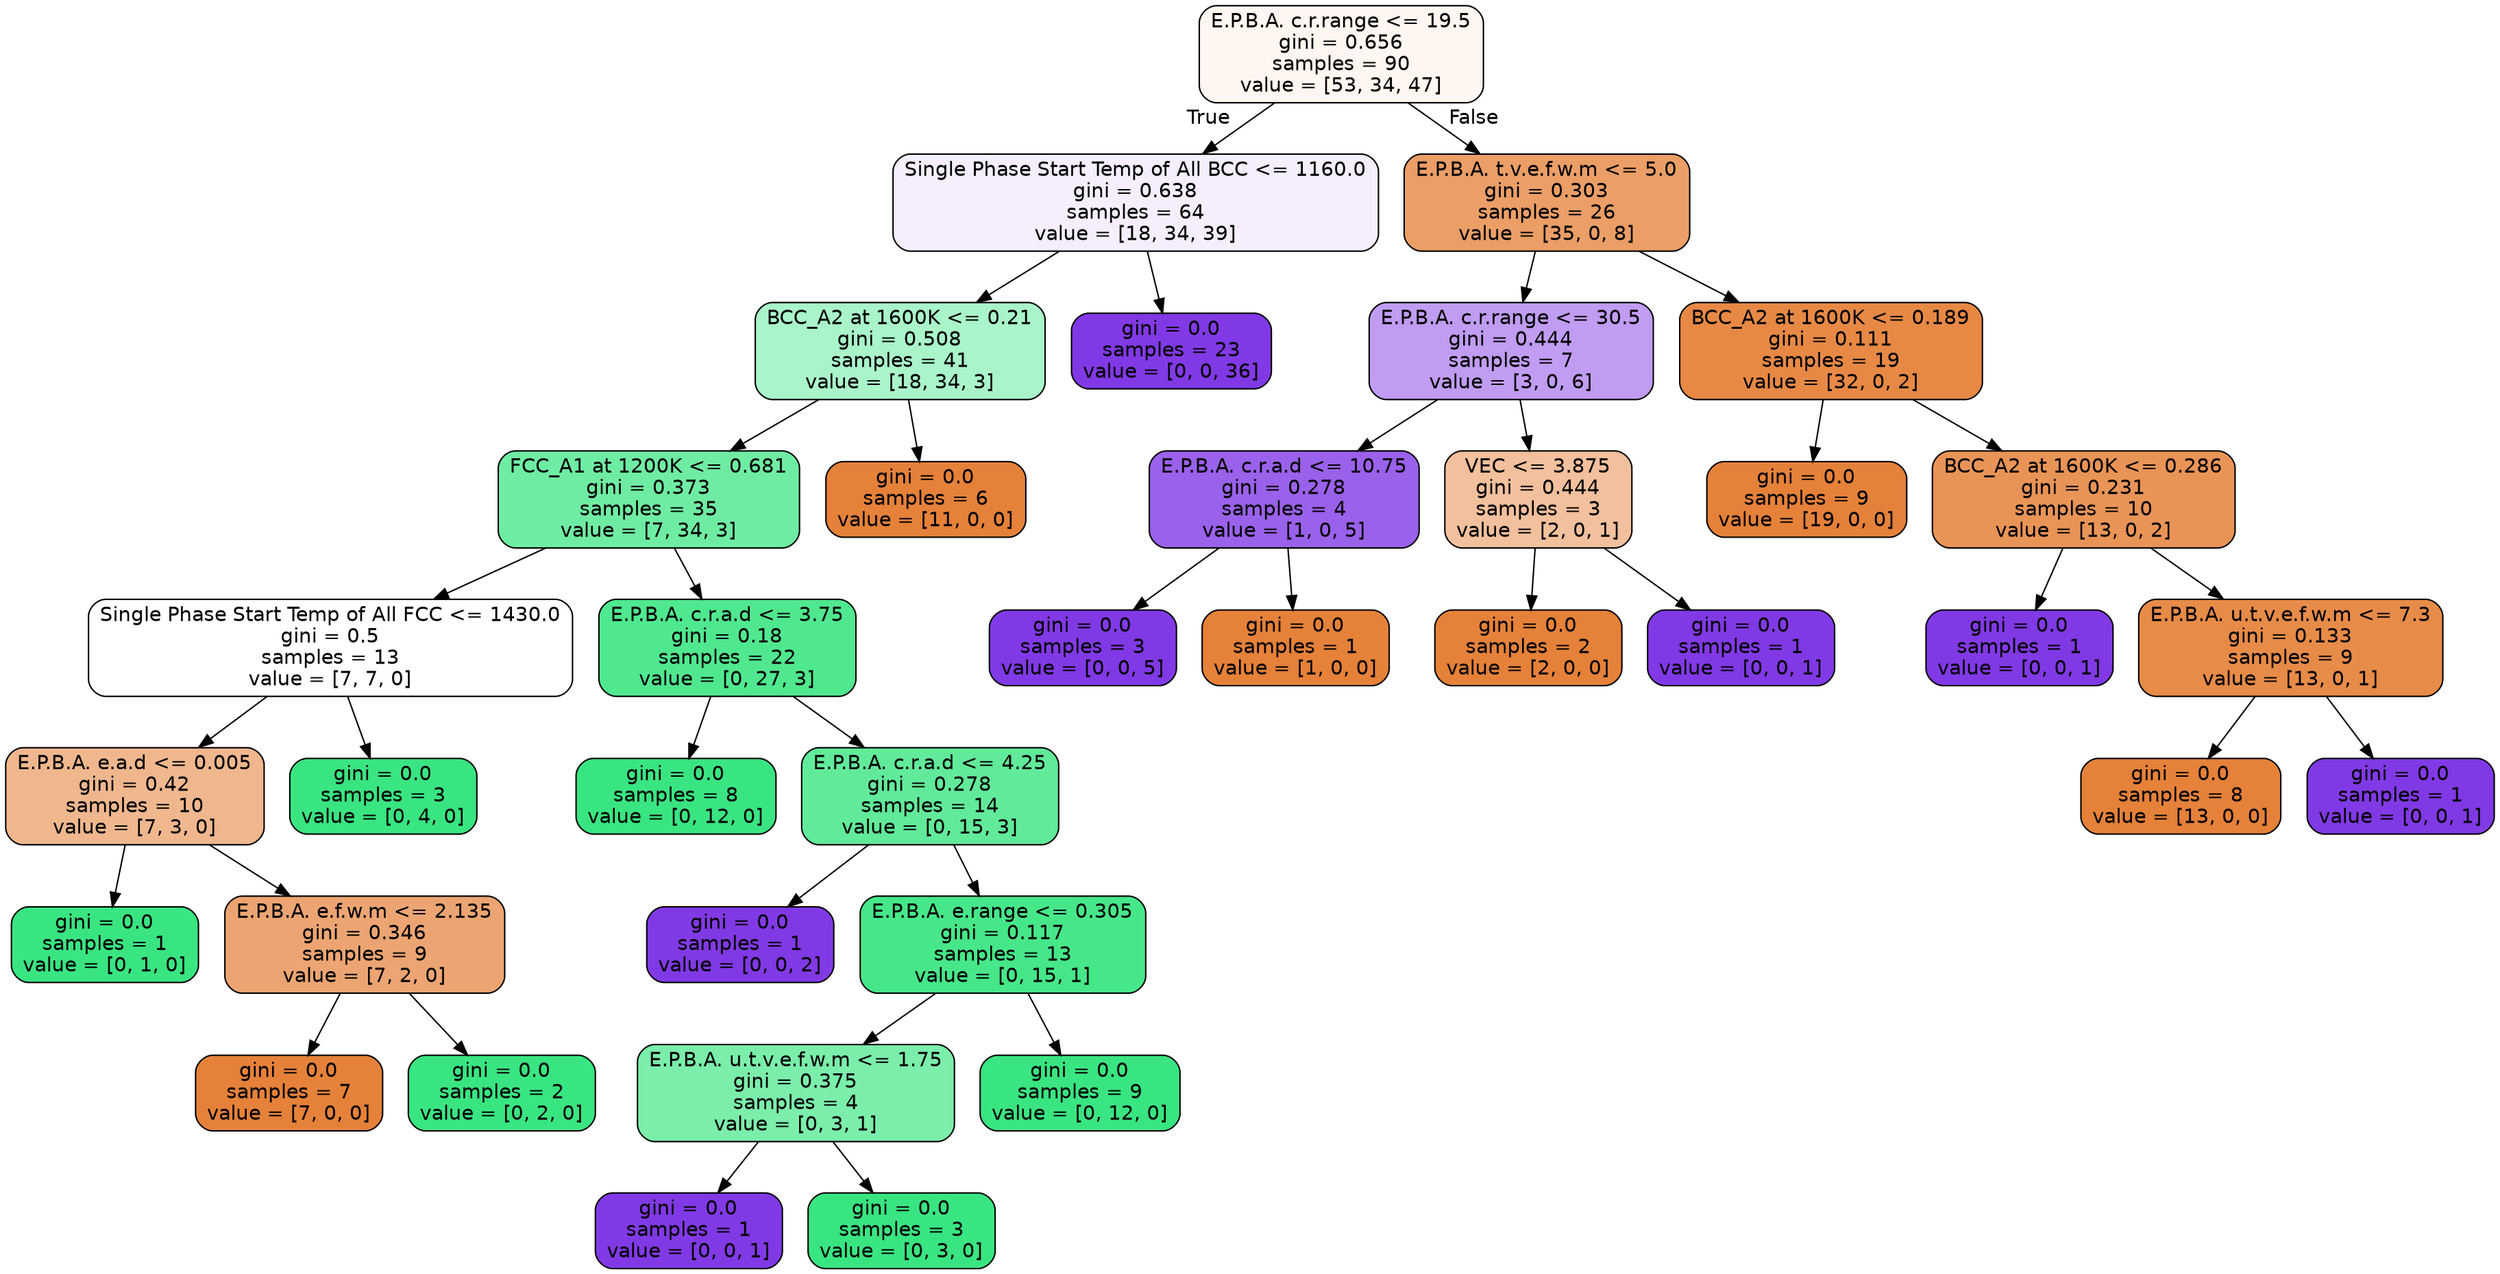 digraph Tree {
node [shape=box, style="filled, rounded", color="black", fontname=helvetica] ;
edge [fontname=helvetica] ;
0 [label="E.P.B.A. c.r.range <= 19.5\ngini = 0.656\nsamples = 90\nvalue = [53, 34, 47]", fillcolor="#fdf6f1"] ;
1 [label="Single Phase Start Temp of All BCC <= 1160.0\ngini = 0.638\nsamples = 64\nvalue = [18, 34, 39]", fillcolor="#f4eefd"] ;
0 -> 1 [labeldistance=2.5, labelangle=45, headlabel="True"] ;
2 [label="BCC_A2 at 1600K <= 0.21\ngini = 0.508\nsamples = 41\nvalue = [18, 34, 3]", fillcolor="#a9f4c9"] ;
1 -> 2 ;
3 [label="FCC_A1 at 1200K <= 0.681\ngini = 0.373\nsamples = 35\nvalue = [7, 34, 3]", fillcolor="#6feca3"] ;
2 -> 3 ;
4 [label="Single Phase Start Temp of All FCC <= 1430.0\ngini = 0.5\nsamples = 13\nvalue = [7, 7, 0]", fillcolor="#ffffff"] ;
3 -> 4 ;
5 [label="E.P.B.A. e.a.d <= 0.005\ngini = 0.42\nsamples = 10\nvalue = [7, 3, 0]", fillcolor="#f0b78e"] ;
4 -> 5 ;
6 [label="gini = 0.0\nsamples = 1\nvalue = [0, 1, 0]", fillcolor="#39e581"] ;
5 -> 6 ;
7 [label="E.P.B.A. e.f.w.m <= 2.135\ngini = 0.346\nsamples = 9\nvalue = [7, 2, 0]", fillcolor="#eca572"] ;
5 -> 7 ;
8 [label="gini = 0.0\nsamples = 7\nvalue = [7, 0, 0]", fillcolor="#e58139"] ;
7 -> 8 ;
9 [label="gini = 0.0\nsamples = 2\nvalue = [0, 2, 0]", fillcolor="#39e581"] ;
7 -> 9 ;
10 [label="gini = 0.0\nsamples = 3\nvalue = [0, 4, 0]", fillcolor="#39e581"] ;
4 -> 10 ;
11 [label="E.P.B.A. c.r.a.d <= 3.75\ngini = 0.18\nsamples = 22\nvalue = [0, 27, 3]", fillcolor="#4fe88f"] ;
3 -> 11 ;
12 [label="gini = 0.0\nsamples = 8\nvalue = [0, 12, 0]", fillcolor="#39e581"] ;
11 -> 12 ;
13 [label="E.P.B.A. c.r.a.d <= 4.25\ngini = 0.278\nsamples = 14\nvalue = [0, 15, 3]", fillcolor="#61ea9a"] ;
11 -> 13 ;
14 [label="gini = 0.0\nsamples = 1\nvalue = [0, 0, 2]", fillcolor="#8139e5"] ;
13 -> 14 ;
15 [label="E.P.B.A. e.range <= 0.305\ngini = 0.117\nsamples = 13\nvalue = [0, 15, 1]", fillcolor="#46e789"] ;
13 -> 15 ;
16 [label="E.P.B.A. u.t.v.e.f.w.m <= 1.75\ngini = 0.375\nsamples = 4\nvalue = [0, 3, 1]", fillcolor="#7beeab"] ;
15 -> 16 ;
17 [label="gini = 0.0\nsamples = 1\nvalue = [0, 0, 1]", fillcolor="#8139e5"] ;
16 -> 17 ;
18 [label="gini = 0.0\nsamples = 3\nvalue = [0, 3, 0]", fillcolor="#39e581"] ;
16 -> 18 ;
19 [label="gini = 0.0\nsamples = 9\nvalue = [0, 12, 0]", fillcolor="#39e581"] ;
15 -> 19 ;
20 [label="gini = 0.0\nsamples = 6\nvalue = [11, 0, 0]", fillcolor="#e58139"] ;
2 -> 20 ;
21 [label="gini = 0.0\nsamples = 23\nvalue = [0, 0, 36]", fillcolor="#8139e5"] ;
1 -> 21 ;
22 [label="E.P.B.A. t.v.e.f.w.m <= 5.0\ngini = 0.303\nsamples = 26\nvalue = [35, 0, 8]", fillcolor="#eb9e66"] ;
0 -> 22 [labeldistance=2.5, labelangle=-45, headlabel="False"] ;
23 [label="E.P.B.A. c.r.range <= 30.5\ngini = 0.444\nsamples = 7\nvalue = [3, 0, 6]", fillcolor="#c09cf2"] ;
22 -> 23 ;
24 [label="E.P.B.A. c.r.a.d <= 10.75\ngini = 0.278\nsamples = 4\nvalue = [1, 0, 5]", fillcolor="#9a61ea"] ;
23 -> 24 ;
25 [label="gini = 0.0\nsamples = 3\nvalue = [0, 0, 5]", fillcolor="#8139e5"] ;
24 -> 25 ;
26 [label="gini = 0.0\nsamples = 1\nvalue = [1, 0, 0]", fillcolor="#e58139"] ;
24 -> 26 ;
27 [label="VEC <= 3.875\ngini = 0.444\nsamples = 3\nvalue = [2, 0, 1]", fillcolor="#f2c09c"] ;
23 -> 27 ;
28 [label="gini = 0.0\nsamples = 2\nvalue = [2, 0, 0]", fillcolor="#e58139"] ;
27 -> 28 ;
29 [label="gini = 0.0\nsamples = 1\nvalue = [0, 0, 1]", fillcolor="#8139e5"] ;
27 -> 29 ;
30 [label="BCC_A2 at 1600K <= 0.189\ngini = 0.111\nsamples = 19\nvalue = [32, 0, 2]", fillcolor="#e78945"] ;
22 -> 30 ;
31 [label="gini = 0.0\nsamples = 9\nvalue = [19, 0, 0]", fillcolor="#e58139"] ;
30 -> 31 ;
32 [label="BCC_A2 at 1600K <= 0.286\ngini = 0.231\nsamples = 10\nvalue = [13, 0, 2]", fillcolor="#e99457"] ;
30 -> 32 ;
33 [label="gini = 0.0\nsamples = 1\nvalue = [0, 0, 1]", fillcolor="#8139e5"] ;
32 -> 33 ;
34 [label="E.P.B.A. u.t.v.e.f.w.m <= 7.3\ngini = 0.133\nsamples = 9\nvalue = [13, 0, 1]", fillcolor="#e78b48"] ;
32 -> 34 ;
35 [label="gini = 0.0\nsamples = 8\nvalue = [13, 0, 0]", fillcolor="#e58139"] ;
34 -> 35 ;
36 [label="gini = 0.0\nsamples = 1\nvalue = [0, 0, 1]", fillcolor="#8139e5"] ;
34 -> 36 ;
}